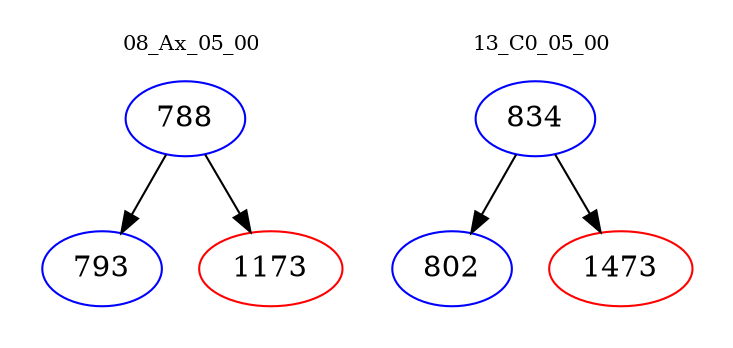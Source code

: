 digraph{
subgraph cluster_0 {
color = white
label = "08_Ax_05_00";
fontsize=10;
T0_788 [label="788", color="blue"]
T0_788 -> T0_793 [color="black"]
T0_793 [label="793", color="blue"]
T0_788 -> T0_1173 [color="black"]
T0_1173 [label="1173", color="red"]
}
subgraph cluster_1 {
color = white
label = "13_C0_05_00";
fontsize=10;
T1_834 [label="834", color="blue"]
T1_834 -> T1_802 [color="black"]
T1_802 [label="802", color="blue"]
T1_834 -> T1_1473 [color="black"]
T1_1473 [label="1473", color="red"]
}
}
